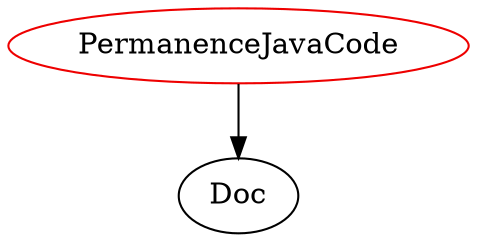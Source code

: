 digraph permanencejavacode{
PermanenceJavaCode -> Doc;
PermanenceJavaCode	[shape=oval, color=red2, label="PermanenceJavaCode"];
}
